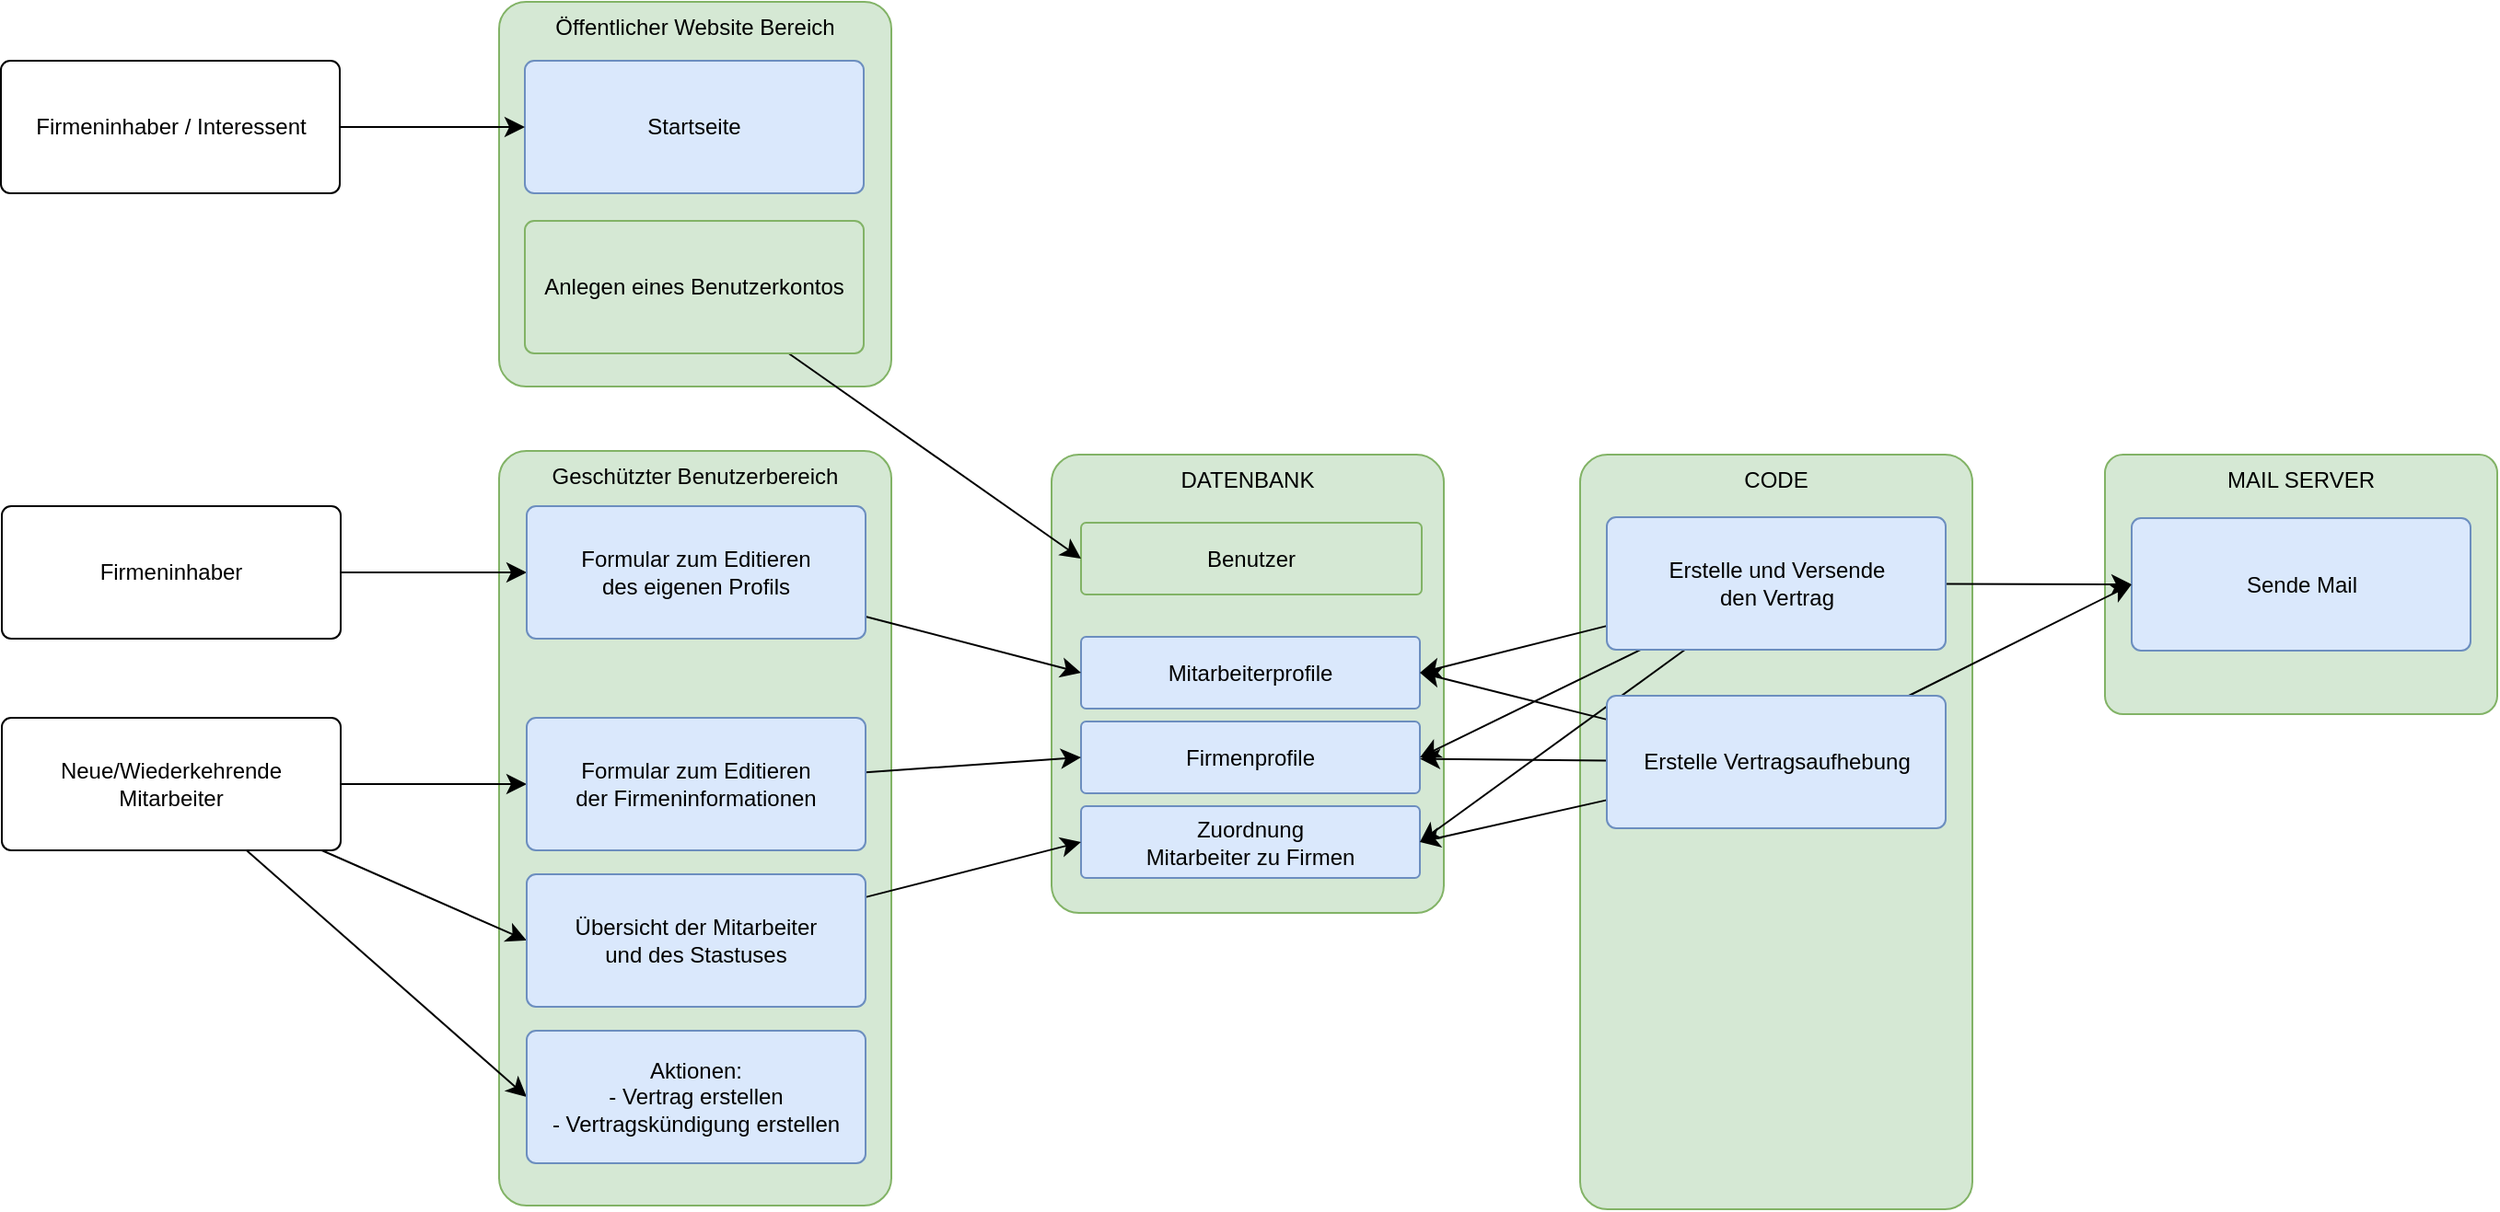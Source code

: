 <mxfile version="24.7.17">
  <diagram name="Seite-1" id="2mukNt-tXM6PQvOMlUbF">
    <mxGraphModel dx="2476" dy="1970" grid="0" gridSize="10" guides="1" tooltips="1" connect="1" arrows="1" fold="1" page="0" pageScale="1" pageWidth="1169" pageHeight="827" math="0" shadow="0">
      <root>
        <mxCell id="0" />
        <mxCell id="1" parent="0" />
        <mxCell id="q97qObsOtOfPG67Am5Zo-41" value="MAIL SERVER" style="rounded=1;whiteSpace=wrap;html=1;arcSize=7;verticalAlign=top;fillColor=#d5e8d4;strokeColor=#82b366;" vertex="1" parent="1">
          <mxGeometry x="719" y="-373" width="213" height="141" as="geometry" />
        </mxCell>
        <mxCell id="q97qObsOtOfPG67Am5Zo-39" value="CODE" style="rounded=1;whiteSpace=wrap;html=1;arcSize=7;verticalAlign=top;fillColor=#d5e8d4;strokeColor=#82b366;" vertex="1" parent="1">
          <mxGeometry x="434" y="-373" width="213" height="410" as="geometry" />
        </mxCell>
        <mxCell id="q97qObsOtOfPG67Am5Zo-29" value="Geschützter Benutzerbereich" style="rounded=1;whiteSpace=wrap;html=1;arcSize=7;verticalAlign=top;fillColor=#d5e8d4;strokeColor=#82b366;" vertex="1" parent="1">
          <mxGeometry x="-153" y="-375" width="213" height="410" as="geometry" />
        </mxCell>
        <mxCell id="q97qObsOtOfPG67Am5Zo-18" style="edgeStyle=none;curved=1;rounded=0;orthogonalLoop=1;jettySize=auto;html=1;entryX=0;entryY=0.5;entryDx=0;entryDy=0;fontSize=12;startSize=8;endSize=8;" edge="1" parent="1" source="q97qObsOtOfPG67Am5Zo-6" target="q97qObsOtOfPG67Am5Zo-13">
          <mxGeometry relative="1" as="geometry" />
        </mxCell>
        <mxCell id="q97qObsOtOfPG67Am5Zo-26" style="edgeStyle=none;curved=1;rounded=0;orthogonalLoop=1;jettySize=auto;html=1;entryX=0;entryY=0.5;entryDx=0;entryDy=0;fontSize=12;startSize=8;endSize=8;" edge="1" parent="1" source="q97qObsOtOfPG67Am5Zo-6" target="q97qObsOtOfPG67Am5Zo-15">
          <mxGeometry relative="1" as="geometry" />
        </mxCell>
        <mxCell id="q97qObsOtOfPG67Am5Zo-27" style="edgeStyle=none;curved=1;rounded=0;orthogonalLoop=1;jettySize=auto;html=1;entryX=0;entryY=0.5;entryDx=0;entryDy=0;fontSize=12;startSize=8;endSize=8;" edge="1" parent="1" source="q97qObsOtOfPG67Am5Zo-6" target="q97qObsOtOfPG67Am5Zo-24">
          <mxGeometry relative="1" as="geometry" />
        </mxCell>
        <mxCell id="q97qObsOtOfPG67Am5Zo-6" value="Neue/Wiederkehrende&lt;div&gt;Mitarbeiter&lt;/div&gt;" style="rounded=1;whiteSpace=wrap;html=1;arcSize=7;" vertex="1" parent="1">
          <mxGeometry x="-423" y="-230" width="184" height="72" as="geometry" />
        </mxCell>
        <mxCell id="q97qObsOtOfPG67Am5Zo-7" value="DATENBANK" style="rounded=1;whiteSpace=wrap;html=1;arcSize=7;verticalAlign=top;fillColor=#d5e8d4;strokeColor=#82b366;" vertex="1" parent="1">
          <mxGeometry x="147" y="-373" width="213" height="249" as="geometry" />
        </mxCell>
        <mxCell id="q97qObsOtOfPG67Am5Zo-8" value="Benutzer" style="rounded=1;whiteSpace=wrap;html=1;arcSize=7;fillColor=#d5e8d4;strokeColor=#82b366;" vertex="1" parent="1">
          <mxGeometry x="163" y="-336" width="185" height="39" as="geometry" />
        </mxCell>
        <mxCell id="q97qObsOtOfPG67Am5Zo-9" value="Mitarbeiterprofile" style="rounded=1;whiteSpace=wrap;html=1;arcSize=7;fillColor=#dae8fc;strokeColor=#6c8ebf;" vertex="1" parent="1">
          <mxGeometry x="163" y="-274" width="184" height="39" as="geometry" />
        </mxCell>
        <mxCell id="q97qObsOtOfPG67Am5Zo-10" value="Firmenprofile" style="rounded=1;whiteSpace=wrap;html=1;arcSize=7;fillColor=#dae8fc;strokeColor=#6c8ebf;" vertex="1" parent="1">
          <mxGeometry x="163" y="-228" width="184" height="39" as="geometry" />
        </mxCell>
        <mxCell id="q97qObsOtOfPG67Am5Zo-11" value="Zuordnung&lt;div&gt;Mitarbeiter zu Firmen&lt;/div&gt;" style="rounded=1;whiteSpace=wrap;html=1;arcSize=7;fillColor=#dae8fc;strokeColor=#6c8ebf;" vertex="1" parent="1">
          <mxGeometry x="163" y="-182" width="184" height="39" as="geometry" />
        </mxCell>
        <mxCell id="q97qObsOtOfPG67Am5Zo-16" style="edgeStyle=none;curved=1;rounded=0;orthogonalLoop=1;jettySize=auto;html=1;entryX=0;entryY=0.5;entryDx=0;entryDy=0;fontSize=12;startSize=8;endSize=8;" edge="1" parent="1" source="q97qObsOtOfPG67Am5Zo-12" target="q97qObsOtOfPG67Am5Zo-14">
          <mxGeometry relative="1" as="geometry" />
        </mxCell>
        <mxCell id="q97qObsOtOfPG67Am5Zo-12" value="Firmeninhaber" style="rounded=1;whiteSpace=wrap;html=1;arcSize=7;" vertex="1" parent="1">
          <mxGeometry x="-423" y="-345" width="184" height="72" as="geometry" />
        </mxCell>
        <mxCell id="q97qObsOtOfPG67Am5Zo-23" style="edgeStyle=none;curved=1;rounded=0;orthogonalLoop=1;jettySize=auto;html=1;entryX=0;entryY=0.5;entryDx=0;entryDy=0;fontSize=12;startSize=8;endSize=8;" edge="1" parent="1" source="q97qObsOtOfPG67Am5Zo-13" target="q97qObsOtOfPG67Am5Zo-10">
          <mxGeometry relative="1" as="geometry" />
        </mxCell>
        <mxCell id="q97qObsOtOfPG67Am5Zo-13" value="Formular zum Editieren&lt;div&gt;der Firmeninformationen&lt;/div&gt;" style="rounded=1;whiteSpace=wrap;html=1;arcSize=7;fillColor=#dae8fc;strokeColor=#6c8ebf;" vertex="1" parent="1">
          <mxGeometry x="-138" y="-230" width="184" height="72" as="geometry" />
        </mxCell>
        <mxCell id="q97qObsOtOfPG67Am5Zo-17" style="edgeStyle=none;curved=1;rounded=0;orthogonalLoop=1;jettySize=auto;html=1;entryX=0;entryY=0.5;entryDx=0;entryDy=0;fontSize=12;startSize=8;endSize=8;" edge="1" parent="1" source="q97qObsOtOfPG67Am5Zo-14" target="q97qObsOtOfPG67Am5Zo-9">
          <mxGeometry relative="1" as="geometry" />
        </mxCell>
        <mxCell id="q97qObsOtOfPG67Am5Zo-14" value="Formular zum Editieren&lt;div&gt;des eigenen Profils&lt;/div&gt;" style="rounded=1;whiteSpace=wrap;html=1;arcSize=7;fillColor=#dae8fc;strokeColor=#6c8ebf;" vertex="1" parent="1">
          <mxGeometry x="-138" y="-345" width="184" height="72" as="geometry" />
        </mxCell>
        <mxCell id="q97qObsOtOfPG67Am5Zo-22" style="edgeStyle=none;curved=1;rounded=0;orthogonalLoop=1;jettySize=auto;html=1;entryX=0;entryY=0.5;entryDx=0;entryDy=0;fontSize=12;startSize=8;endSize=8;" edge="1" parent="1" source="q97qObsOtOfPG67Am5Zo-15" target="q97qObsOtOfPG67Am5Zo-11">
          <mxGeometry relative="1" as="geometry" />
        </mxCell>
        <mxCell id="q97qObsOtOfPG67Am5Zo-15" value="Übersicht der Mitarbeiter&lt;div&gt;und des Stastuses&lt;/div&gt;" style="rounded=1;whiteSpace=wrap;html=1;arcSize=7;fillColor=#dae8fc;strokeColor=#6c8ebf;" vertex="1" parent="1">
          <mxGeometry x="-138" y="-145" width="184" height="72" as="geometry" />
        </mxCell>
        <mxCell id="q97qObsOtOfPG67Am5Zo-24" value="Aktionen:&lt;br&gt;- Vertrag erstellen&lt;div&gt;- Vertragskündigung erstellen&lt;/div&gt;" style="rounded=1;whiteSpace=wrap;html=1;arcSize=7;fillColor=#dae8fc;strokeColor=#6c8ebf;" vertex="1" parent="1">
          <mxGeometry x="-138" y="-60" width="184" height="72" as="geometry" />
        </mxCell>
        <mxCell id="q97qObsOtOfPG67Am5Zo-30" value="Öffentlicher Website Bereich" style="rounded=1;whiteSpace=wrap;html=1;arcSize=7;verticalAlign=top;fillColor=#d5e8d4;strokeColor=#82b366;" vertex="1" parent="1">
          <mxGeometry x="-153" y="-619" width="213" height="209" as="geometry" />
        </mxCell>
        <mxCell id="q97qObsOtOfPG67Am5Zo-31" value="Startseite" style="rounded=1;whiteSpace=wrap;html=1;arcSize=7;fillColor=#dae8fc;strokeColor=#6c8ebf;" vertex="1" parent="1">
          <mxGeometry x="-139" y="-587" width="184" height="72" as="geometry" />
        </mxCell>
        <mxCell id="q97qObsOtOfPG67Am5Zo-33" style="edgeStyle=none;curved=1;rounded=0;orthogonalLoop=1;jettySize=auto;html=1;entryX=0;entryY=0.5;entryDx=0;entryDy=0;fontSize=12;startSize=8;endSize=8;" edge="1" parent="1" source="q97qObsOtOfPG67Am5Zo-32" target="q97qObsOtOfPG67Am5Zo-31">
          <mxGeometry relative="1" as="geometry" />
        </mxCell>
        <mxCell id="q97qObsOtOfPG67Am5Zo-32" value="Firmeninhaber / Interessent" style="rounded=1;whiteSpace=wrap;html=1;arcSize=7;" vertex="1" parent="1">
          <mxGeometry x="-423.5" y="-587" width="184" height="72" as="geometry" />
        </mxCell>
        <mxCell id="q97qObsOtOfPG67Am5Zo-35" style="edgeStyle=none;curved=1;rounded=0;orthogonalLoop=1;jettySize=auto;html=1;entryX=0;entryY=0.5;entryDx=0;entryDy=0;fontSize=12;startSize=8;endSize=8;" edge="1" parent="1" source="q97qObsOtOfPG67Am5Zo-34" target="q97qObsOtOfPG67Am5Zo-8">
          <mxGeometry relative="1" as="geometry" />
        </mxCell>
        <mxCell id="q97qObsOtOfPG67Am5Zo-34" value="Anlegen eines Benutzerkontos" style="rounded=1;whiteSpace=wrap;html=1;arcSize=7;fillColor=#d5e8d4;strokeColor=#82b366;" vertex="1" parent="1">
          <mxGeometry x="-139" y="-500" width="184" height="72" as="geometry" />
        </mxCell>
        <mxCell id="q97qObsOtOfPG67Am5Zo-43" style="edgeStyle=none;curved=1;rounded=0;orthogonalLoop=1;jettySize=auto;html=1;entryX=0;entryY=0.5;entryDx=0;entryDy=0;fontSize=12;startSize=8;endSize=8;" edge="1" parent="1" source="q97qObsOtOfPG67Am5Zo-40" target="q97qObsOtOfPG67Am5Zo-42">
          <mxGeometry relative="1" as="geometry" />
        </mxCell>
        <mxCell id="q97qObsOtOfPG67Am5Zo-44" style="edgeStyle=none;curved=1;rounded=0;orthogonalLoop=1;jettySize=auto;html=1;entryX=1;entryY=0.5;entryDx=0;entryDy=0;fontSize=12;startSize=8;endSize=8;" edge="1" parent="1" source="q97qObsOtOfPG67Am5Zo-40" target="q97qObsOtOfPG67Am5Zo-9">
          <mxGeometry relative="1" as="geometry" />
        </mxCell>
        <mxCell id="q97qObsOtOfPG67Am5Zo-45" style="edgeStyle=none;curved=1;rounded=0;orthogonalLoop=1;jettySize=auto;html=1;entryX=1;entryY=0.5;entryDx=0;entryDy=0;fontSize=12;startSize=8;endSize=8;" edge="1" parent="1" source="q97qObsOtOfPG67Am5Zo-40" target="q97qObsOtOfPG67Am5Zo-10">
          <mxGeometry relative="1" as="geometry" />
        </mxCell>
        <mxCell id="q97qObsOtOfPG67Am5Zo-46" style="edgeStyle=none;curved=1;rounded=0;orthogonalLoop=1;jettySize=auto;html=1;entryX=1;entryY=0.5;entryDx=0;entryDy=0;fontSize=12;startSize=8;endSize=8;" edge="1" parent="1" source="q97qObsOtOfPG67Am5Zo-40" target="q97qObsOtOfPG67Am5Zo-11">
          <mxGeometry relative="1" as="geometry" />
        </mxCell>
        <mxCell id="q97qObsOtOfPG67Am5Zo-40" value="Erstelle und Versende&lt;div&gt;den Vertrag&lt;br&gt;&lt;/div&gt;" style="rounded=1;whiteSpace=wrap;html=1;arcSize=7;fillColor=#dae8fc;strokeColor=#6c8ebf;" vertex="1" parent="1">
          <mxGeometry x="448.5" y="-339" width="184" height="72" as="geometry" />
        </mxCell>
        <mxCell id="q97qObsOtOfPG67Am5Zo-42" value="Sende Mail" style="rounded=1;whiteSpace=wrap;html=1;arcSize=7;fillColor=#dae8fc;strokeColor=#6c8ebf;" vertex="1" parent="1">
          <mxGeometry x="733.5" y="-338.5" width="184" height="72" as="geometry" />
        </mxCell>
        <mxCell id="q97qObsOtOfPG67Am5Zo-49" style="edgeStyle=none;curved=1;rounded=0;orthogonalLoop=1;jettySize=auto;html=1;entryX=0;entryY=0.5;entryDx=0;entryDy=0;fontSize=12;startSize=8;endSize=8;" edge="1" parent="1" source="q97qObsOtOfPG67Am5Zo-47" target="q97qObsOtOfPG67Am5Zo-42">
          <mxGeometry relative="1" as="geometry" />
        </mxCell>
        <mxCell id="q97qObsOtOfPG67Am5Zo-50" style="edgeStyle=none;curved=1;rounded=0;orthogonalLoop=1;jettySize=auto;html=1;entryX=1;entryY=0.5;entryDx=0;entryDy=0;fontSize=12;startSize=8;endSize=8;" edge="1" parent="1" source="q97qObsOtOfPG67Am5Zo-47" target="q97qObsOtOfPG67Am5Zo-9">
          <mxGeometry relative="1" as="geometry" />
        </mxCell>
        <mxCell id="q97qObsOtOfPG67Am5Zo-51" style="edgeStyle=none;curved=1;rounded=0;orthogonalLoop=1;jettySize=auto;html=1;fontSize=12;startSize=8;endSize=8;" edge="1" parent="1" source="q97qObsOtOfPG67Am5Zo-47" target="q97qObsOtOfPG67Am5Zo-10">
          <mxGeometry relative="1" as="geometry" />
        </mxCell>
        <mxCell id="q97qObsOtOfPG67Am5Zo-52" style="edgeStyle=none;curved=1;rounded=0;orthogonalLoop=1;jettySize=auto;html=1;entryX=1;entryY=0.5;entryDx=0;entryDy=0;fontSize=12;startSize=8;endSize=8;" edge="1" parent="1" source="q97qObsOtOfPG67Am5Zo-47" target="q97qObsOtOfPG67Am5Zo-11">
          <mxGeometry relative="1" as="geometry" />
        </mxCell>
        <mxCell id="q97qObsOtOfPG67Am5Zo-47" value="Erstelle Vertragsaufhebung" style="rounded=1;whiteSpace=wrap;html=1;arcSize=7;fillColor=#dae8fc;strokeColor=#6c8ebf;" vertex="1" parent="1">
          <mxGeometry x="448.5" y="-242" width="184" height="72" as="geometry" />
        </mxCell>
      </root>
    </mxGraphModel>
  </diagram>
</mxfile>

